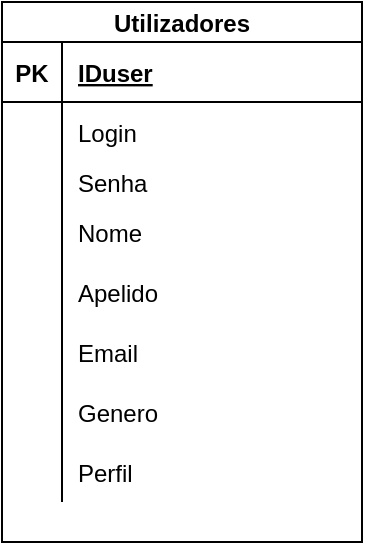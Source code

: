 <mxfile version="13.9.3" type="github" pages="3">
  <diagram id="DkwKKDM_1Ck2geFt0oLl" name="Lourenço">
    <mxGraphModel dx="782" dy="469" grid="1" gridSize="10" guides="1" tooltips="1" connect="1" arrows="1" fold="1" page="1" pageScale="1" pageWidth="827" pageHeight="1169" math="0" shadow="0">
      <root>
        <mxCell id="0" />
        <mxCell id="1" parent="0" />
        <mxCell id="mV_sAI22h6C5jhL4lRwS-14" value="Utilizadores" style="shape=table;startSize=20;container=1;collapsible=1;childLayout=tableLayout;fixedRows=1;rowLines=0;fontStyle=1;align=center;resizeLast=1;" vertex="1" parent="1">
          <mxGeometry x="110" y="80" width="180" height="270" as="geometry">
            <mxRectangle x="110" y="80" width="60" height="30" as="alternateBounds" />
          </mxGeometry>
        </mxCell>
        <mxCell id="mV_sAI22h6C5jhL4lRwS-15" value="" style="shape=partialRectangle;collapsible=0;dropTarget=0;pointerEvents=0;fillColor=none;top=0;left=0;bottom=1;right=0;points=[[0,0.5],[1,0.5]];portConstraint=eastwest;" vertex="1" parent="mV_sAI22h6C5jhL4lRwS-14">
          <mxGeometry y="20" width="180" height="30" as="geometry" />
        </mxCell>
        <mxCell id="mV_sAI22h6C5jhL4lRwS-16" value="PK" style="shape=partialRectangle;connectable=0;fillColor=none;top=0;left=0;bottom=0;right=0;fontStyle=1;overflow=hidden;" vertex="1" parent="mV_sAI22h6C5jhL4lRwS-15">
          <mxGeometry width="30" height="30" as="geometry" />
        </mxCell>
        <mxCell id="mV_sAI22h6C5jhL4lRwS-17" value="IDuser" style="shape=partialRectangle;connectable=0;fillColor=none;top=0;left=0;bottom=0;right=0;align=left;spacingLeft=6;fontStyle=5;overflow=hidden;" vertex="1" parent="mV_sAI22h6C5jhL4lRwS-15">
          <mxGeometry x="30" width="150" height="30" as="geometry" />
        </mxCell>
        <mxCell id="mV_sAI22h6C5jhL4lRwS-18" value="" style="shape=partialRectangle;collapsible=0;dropTarget=0;pointerEvents=0;fillColor=none;top=0;left=0;bottom=0;right=0;points=[[0,0.5],[1,0.5]];portConstraint=eastwest;" vertex="1" parent="mV_sAI22h6C5jhL4lRwS-14">
          <mxGeometry y="50" width="180" height="30" as="geometry" />
        </mxCell>
        <mxCell id="mV_sAI22h6C5jhL4lRwS-19" value="" style="shape=partialRectangle;connectable=0;fillColor=none;top=0;left=0;bottom=0;right=0;editable=1;overflow=hidden;" vertex="1" parent="mV_sAI22h6C5jhL4lRwS-18">
          <mxGeometry width="30" height="30" as="geometry" />
        </mxCell>
        <mxCell id="mV_sAI22h6C5jhL4lRwS-20" value="Login" style="shape=partialRectangle;connectable=0;fillColor=none;top=0;left=0;bottom=0;right=0;align=left;spacingLeft=6;overflow=hidden;" vertex="1" parent="mV_sAI22h6C5jhL4lRwS-18">
          <mxGeometry x="30" width="150" height="30" as="geometry" />
        </mxCell>
        <mxCell id="mV_sAI22h6C5jhL4lRwS-21" value="" style="shape=partialRectangle;collapsible=0;dropTarget=0;pointerEvents=0;fillColor=none;top=0;left=0;bottom=0;right=0;points=[[0,0.5],[1,0.5]];portConstraint=eastwest;" vertex="1" parent="mV_sAI22h6C5jhL4lRwS-14">
          <mxGeometry y="80" width="180" height="20" as="geometry" />
        </mxCell>
        <mxCell id="mV_sAI22h6C5jhL4lRwS-22" value="" style="shape=partialRectangle;connectable=0;fillColor=none;top=0;left=0;bottom=0;right=0;editable=1;overflow=hidden;" vertex="1" parent="mV_sAI22h6C5jhL4lRwS-21">
          <mxGeometry width="30" height="20" as="geometry" />
        </mxCell>
        <mxCell id="mV_sAI22h6C5jhL4lRwS-23" value="Senha" style="shape=partialRectangle;connectable=0;fillColor=none;top=0;left=0;bottom=0;right=0;align=left;spacingLeft=6;overflow=hidden;" vertex="1" parent="mV_sAI22h6C5jhL4lRwS-21">
          <mxGeometry x="30" width="150" height="20" as="geometry" />
        </mxCell>
        <mxCell id="mV_sAI22h6C5jhL4lRwS-24" value="" style="shape=partialRectangle;collapsible=0;dropTarget=0;pointerEvents=0;fillColor=none;top=0;left=0;bottom=0;right=0;points=[[0,0.5],[1,0.5]];portConstraint=eastwest;" vertex="1" parent="mV_sAI22h6C5jhL4lRwS-14">
          <mxGeometry y="100" width="180" height="30" as="geometry" />
        </mxCell>
        <mxCell id="mV_sAI22h6C5jhL4lRwS-25" value="" style="shape=partialRectangle;connectable=0;fillColor=none;top=0;left=0;bottom=0;right=0;editable=1;overflow=hidden;" vertex="1" parent="mV_sAI22h6C5jhL4lRwS-24">
          <mxGeometry width="30" height="30" as="geometry" />
        </mxCell>
        <mxCell id="mV_sAI22h6C5jhL4lRwS-26" value="Nome" style="shape=partialRectangle;connectable=0;fillColor=none;top=0;left=0;bottom=0;right=0;align=left;spacingLeft=6;overflow=hidden;" vertex="1" parent="mV_sAI22h6C5jhL4lRwS-24">
          <mxGeometry x="30" width="150" height="30" as="geometry" />
        </mxCell>
        <mxCell id="mV_sAI22h6C5jhL4lRwS-27" value="" style="shape=partialRectangle;collapsible=0;dropTarget=0;pointerEvents=0;fillColor=none;top=0;left=0;bottom=0;right=0;points=[[0,0.5],[1,0.5]];portConstraint=eastwest;" vertex="1" parent="mV_sAI22h6C5jhL4lRwS-14">
          <mxGeometry y="130" width="180" height="30" as="geometry" />
        </mxCell>
        <mxCell id="mV_sAI22h6C5jhL4lRwS-28" value="" style="shape=partialRectangle;connectable=0;fillColor=none;top=0;left=0;bottom=0;right=0;editable=1;overflow=hidden;" vertex="1" parent="mV_sAI22h6C5jhL4lRwS-27">
          <mxGeometry width="30" height="30" as="geometry" />
        </mxCell>
        <mxCell id="mV_sAI22h6C5jhL4lRwS-29" value="Apelido" style="shape=partialRectangle;connectable=0;fillColor=none;top=0;left=0;bottom=0;right=0;align=left;spacingLeft=6;overflow=hidden;" vertex="1" parent="mV_sAI22h6C5jhL4lRwS-27">
          <mxGeometry x="30" width="150" height="30" as="geometry" />
        </mxCell>
        <mxCell id="mV_sAI22h6C5jhL4lRwS-30" value="" style="shape=partialRectangle;collapsible=0;dropTarget=0;pointerEvents=0;fillColor=none;top=0;left=0;bottom=0;right=0;points=[[0,0.5],[1,0.5]];portConstraint=eastwest;" vertex="1" parent="mV_sAI22h6C5jhL4lRwS-14">
          <mxGeometry y="160" width="180" height="30" as="geometry" />
        </mxCell>
        <mxCell id="mV_sAI22h6C5jhL4lRwS-31" value="" style="shape=partialRectangle;connectable=0;fillColor=none;top=0;left=0;bottom=0;right=0;editable=1;overflow=hidden;" vertex="1" parent="mV_sAI22h6C5jhL4lRwS-30">
          <mxGeometry width="30" height="30" as="geometry" />
        </mxCell>
        <mxCell id="mV_sAI22h6C5jhL4lRwS-32" value="Email" style="shape=partialRectangle;connectable=0;fillColor=none;top=0;left=0;bottom=0;right=0;align=left;spacingLeft=6;overflow=hidden;" vertex="1" parent="mV_sAI22h6C5jhL4lRwS-30">
          <mxGeometry x="30" width="150" height="30" as="geometry" />
        </mxCell>
        <mxCell id="mV_sAI22h6C5jhL4lRwS-33" value="" style="shape=partialRectangle;collapsible=0;dropTarget=0;pointerEvents=0;fillColor=none;top=0;left=0;bottom=0;right=0;points=[[0,0.5],[1,0.5]];portConstraint=eastwest;" vertex="1" parent="mV_sAI22h6C5jhL4lRwS-14">
          <mxGeometry y="190" width="180" height="30" as="geometry" />
        </mxCell>
        <mxCell id="mV_sAI22h6C5jhL4lRwS-34" value="" style="shape=partialRectangle;connectable=0;fillColor=none;top=0;left=0;bottom=0;right=0;editable=1;overflow=hidden;" vertex="1" parent="mV_sAI22h6C5jhL4lRwS-33">
          <mxGeometry width="30" height="30" as="geometry" />
        </mxCell>
        <mxCell id="mV_sAI22h6C5jhL4lRwS-35" value="Genero" style="shape=partialRectangle;connectable=0;fillColor=none;top=0;left=0;bottom=0;right=0;align=left;spacingLeft=6;overflow=hidden;" vertex="1" parent="mV_sAI22h6C5jhL4lRwS-33">
          <mxGeometry x="30" width="150" height="30" as="geometry" />
        </mxCell>
        <mxCell id="mV_sAI22h6C5jhL4lRwS-36" value="" style="shape=partialRectangle;collapsible=0;dropTarget=0;pointerEvents=0;fillColor=none;top=0;left=0;bottom=0;right=0;points=[[0,0.5],[1,0.5]];portConstraint=eastwest;" vertex="1" parent="mV_sAI22h6C5jhL4lRwS-14">
          <mxGeometry y="220" width="180" height="30" as="geometry" />
        </mxCell>
        <mxCell id="mV_sAI22h6C5jhL4lRwS-37" value="" style="shape=partialRectangle;connectable=0;fillColor=none;top=0;left=0;bottom=0;right=0;editable=1;overflow=hidden;" vertex="1" parent="mV_sAI22h6C5jhL4lRwS-36">
          <mxGeometry width="30" height="30" as="geometry" />
        </mxCell>
        <mxCell id="mV_sAI22h6C5jhL4lRwS-38" value="Perfil" style="shape=partialRectangle;connectable=0;fillColor=none;top=0;left=0;bottom=0;right=0;align=left;spacingLeft=6;overflow=hidden;" vertex="1" parent="mV_sAI22h6C5jhL4lRwS-36">
          <mxGeometry x="30" width="150" height="30" as="geometry" />
        </mxCell>
      </root>
    </mxGraphModel>
  </diagram>
  <diagram id="QdSyZemHZ-_DFg78vYPu" name="David">
    <mxGraphModel dx="782" dy="469" grid="1" gridSize="10" guides="1" tooltips="1" connect="1" arrows="1" fold="1" page="1" pageScale="1" pageWidth="827" pageHeight="1169" math="0" shadow="0">
      <root>
        <mxCell id="gEv-sc7b4GJYa8IGp4tI-0" />
        <mxCell id="gEv-sc7b4GJYa8IGp4tI-1" parent="gEv-sc7b4GJYa8IGp4tI-0" />
        <mxCell id="U2f7QK102OUKn1K24mL8-0" value="Utilizadores" style="shape=table;startSize=20;container=1;collapsible=1;childLayout=tableLayout;fixedRows=1;rowLines=0;fontStyle=1;align=center;resizeLast=1;" vertex="1" parent="gEv-sc7b4GJYa8IGp4tI-1">
          <mxGeometry x="70" y="80" width="180" height="270" as="geometry">
            <mxRectangle x="110" y="80" width="60" height="30" as="alternateBounds" />
          </mxGeometry>
        </mxCell>
        <mxCell id="U2f7QK102OUKn1K24mL8-1" value="" style="shape=partialRectangle;collapsible=0;dropTarget=0;pointerEvents=0;fillColor=none;top=0;left=0;bottom=1;right=0;points=[[0,0.5],[1,0.5]];portConstraint=eastwest;" vertex="1" parent="U2f7QK102OUKn1K24mL8-0">
          <mxGeometry y="20" width="180" height="30" as="geometry" />
        </mxCell>
        <mxCell id="U2f7QK102OUKn1K24mL8-2" value="PK" style="shape=partialRectangle;connectable=0;fillColor=none;top=0;left=0;bottom=0;right=0;fontStyle=1;overflow=hidden;" vertex="1" parent="U2f7QK102OUKn1K24mL8-1">
          <mxGeometry width="30" height="30" as="geometry" />
        </mxCell>
        <mxCell id="U2f7QK102OUKn1K24mL8-3" value="IDuser" style="shape=partialRectangle;connectable=0;fillColor=none;top=0;left=0;bottom=0;right=0;align=left;spacingLeft=6;fontStyle=5;overflow=hidden;" vertex="1" parent="U2f7QK102OUKn1K24mL8-1">
          <mxGeometry x="30" width="150" height="30" as="geometry" />
        </mxCell>
        <mxCell id="U2f7QK102OUKn1K24mL8-4" value="" style="shape=partialRectangle;collapsible=0;dropTarget=0;pointerEvents=0;fillColor=none;top=0;left=0;bottom=0;right=0;points=[[0,0.5],[1,0.5]];portConstraint=eastwest;" vertex="1" parent="U2f7QK102OUKn1K24mL8-0">
          <mxGeometry y="50" width="180" height="30" as="geometry" />
        </mxCell>
        <mxCell id="U2f7QK102OUKn1K24mL8-5" value="" style="shape=partialRectangle;connectable=0;fillColor=none;top=0;left=0;bottom=0;right=0;editable=1;overflow=hidden;" vertex="1" parent="U2f7QK102OUKn1K24mL8-4">
          <mxGeometry width="30" height="30" as="geometry" />
        </mxCell>
        <mxCell id="U2f7QK102OUKn1K24mL8-6" value="Login" style="shape=partialRectangle;connectable=0;fillColor=none;top=0;left=0;bottom=0;right=0;align=left;spacingLeft=6;overflow=hidden;" vertex="1" parent="U2f7QK102OUKn1K24mL8-4">
          <mxGeometry x="30" width="150" height="30" as="geometry" />
        </mxCell>
        <mxCell id="U2f7QK102OUKn1K24mL8-7" value="" style="shape=partialRectangle;collapsible=0;dropTarget=0;pointerEvents=0;fillColor=none;top=0;left=0;bottom=0;right=0;points=[[0,0.5],[1,0.5]];portConstraint=eastwest;" vertex="1" parent="U2f7QK102OUKn1K24mL8-0">
          <mxGeometry y="80" width="180" height="20" as="geometry" />
        </mxCell>
        <mxCell id="U2f7QK102OUKn1K24mL8-8" value="" style="shape=partialRectangle;connectable=0;fillColor=none;top=0;left=0;bottom=0;right=0;editable=1;overflow=hidden;" vertex="1" parent="U2f7QK102OUKn1K24mL8-7">
          <mxGeometry width="30" height="20" as="geometry" />
        </mxCell>
        <mxCell id="U2f7QK102OUKn1K24mL8-9" value="Senha" style="shape=partialRectangle;connectable=0;fillColor=none;top=0;left=0;bottom=0;right=0;align=left;spacingLeft=6;overflow=hidden;" vertex="1" parent="U2f7QK102OUKn1K24mL8-7">
          <mxGeometry x="30" width="150" height="20" as="geometry" />
        </mxCell>
        <mxCell id="U2f7QK102OUKn1K24mL8-10" value="" style="shape=partialRectangle;collapsible=0;dropTarget=0;pointerEvents=0;fillColor=none;top=0;left=0;bottom=0;right=0;points=[[0,0.5],[1,0.5]];portConstraint=eastwest;" vertex="1" parent="U2f7QK102OUKn1K24mL8-0">
          <mxGeometry y="100" width="180" height="30" as="geometry" />
        </mxCell>
        <mxCell id="U2f7QK102OUKn1K24mL8-11" value="" style="shape=partialRectangle;connectable=0;fillColor=none;top=0;left=0;bottom=0;right=0;editable=1;overflow=hidden;" vertex="1" parent="U2f7QK102OUKn1K24mL8-10">
          <mxGeometry width="30" height="30" as="geometry" />
        </mxCell>
        <mxCell id="U2f7QK102OUKn1K24mL8-12" value="Nome" style="shape=partialRectangle;connectable=0;fillColor=none;top=0;left=0;bottom=0;right=0;align=left;spacingLeft=6;overflow=hidden;" vertex="1" parent="U2f7QK102OUKn1K24mL8-10">
          <mxGeometry x="30" width="150" height="30" as="geometry" />
        </mxCell>
        <mxCell id="U2f7QK102OUKn1K24mL8-13" value="" style="shape=partialRectangle;collapsible=0;dropTarget=0;pointerEvents=0;fillColor=none;top=0;left=0;bottom=0;right=0;points=[[0,0.5],[1,0.5]];portConstraint=eastwest;" vertex="1" parent="U2f7QK102OUKn1K24mL8-0">
          <mxGeometry y="130" width="180" height="30" as="geometry" />
        </mxCell>
        <mxCell id="U2f7QK102OUKn1K24mL8-14" value="" style="shape=partialRectangle;connectable=0;fillColor=none;top=0;left=0;bottom=0;right=0;editable=1;overflow=hidden;" vertex="1" parent="U2f7QK102OUKn1K24mL8-13">
          <mxGeometry width="30" height="30" as="geometry" />
        </mxCell>
        <mxCell id="U2f7QK102OUKn1K24mL8-15" value="Apelido" style="shape=partialRectangle;connectable=0;fillColor=none;top=0;left=0;bottom=0;right=0;align=left;spacingLeft=6;overflow=hidden;" vertex="1" parent="U2f7QK102OUKn1K24mL8-13">
          <mxGeometry x="30" width="150" height="30" as="geometry" />
        </mxCell>
        <mxCell id="U2f7QK102OUKn1K24mL8-16" value="" style="shape=partialRectangle;collapsible=0;dropTarget=0;pointerEvents=0;fillColor=none;top=0;left=0;bottom=0;right=0;points=[[0,0.5],[1,0.5]];portConstraint=eastwest;" vertex="1" parent="U2f7QK102OUKn1K24mL8-0">
          <mxGeometry y="160" width="180" height="30" as="geometry" />
        </mxCell>
        <mxCell id="U2f7QK102OUKn1K24mL8-17" value="" style="shape=partialRectangle;connectable=0;fillColor=none;top=0;left=0;bottom=0;right=0;editable=1;overflow=hidden;" vertex="1" parent="U2f7QK102OUKn1K24mL8-16">
          <mxGeometry width="30" height="30" as="geometry" />
        </mxCell>
        <mxCell id="U2f7QK102OUKn1K24mL8-18" value="Email" style="shape=partialRectangle;connectable=0;fillColor=none;top=0;left=0;bottom=0;right=0;align=left;spacingLeft=6;overflow=hidden;" vertex="1" parent="U2f7QK102OUKn1K24mL8-16">
          <mxGeometry x="30" width="150" height="30" as="geometry" />
        </mxCell>
        <mxCell id="U2f7QK102OUKn1K24mL8-19" value="" style="shape=partialRectangle;collapsible=0;dropTarget=0;pointerEvents=0;fillColor=none;top=0;left=0;bottom=0;right=0;points=[[0,0.5],[1,0.5]];portConstraint=eastwest;" vertex="1" parent="U2f7QK102OUKn1K24mL8-0">
          <mxGeometry y="190" width="180" height="30" as="geometry" />
        </mxCell>
        <mxCell id="U2f7QK102OUKn1K24mL8-20" value="" style="shape=partialRectangle;connectable=0;fillColor=none;top=0;left=0;bottom=0;right=0;editable=1;overflow=hidden;" vertex="1" parent="U2f7QK102OUKn1K24mL8-19">
          <mxGeometry width="30" height="30" as="geometry" />
        </mxCell>
        <mxCell id="U2f7QK102OUKn1K24mL8-21" value="Genero" style="shape=partialRectangle;connectable=0;fillColor=none;top=0;left=0;bottom=0;right=0;align=left;spacingLeft=6;overflow=hidden;" vertex="1" parent="U2f7QK102OUKn1K24mL8-19">
          <mxGeometry x="30" width="150" height="30" as="geometry" />
        </mxCell>
        <mxCell id="U2f7QK102OUKn1K24mL8-22" value="" style="shape=partialRectangle;collapsible=0;dropTarget=0;pointerEvents=0;fillColor=none;top=0;left=0;bottom=0;right=0;points=[[0,0.5],[1,0.5]];portConstraint=eastwest;" vertex="1" parent="U2f7QK102OUKn1K24mL8-0">
          <mxGeometry y="220" width="180" height="30" as="geometry" />
        </mxCell>
        <mxCell id="U2f7QK102OUKn1K24mL8-23" value="" style="shape=partialRectangle;connectable=0;fillColor=none;top=0;left=0;bottom=0;right=0;editable=1;overflow=hidden;" vertex="1" parent="U2f7QK102OUKn1K24mL8-22">
          <mxGeometry width="30" height="30" as="geometry" />
        </mxCell>
        <mxCell id="U2f7QK102OUKn1K24mL8-24" value="Perfil" style="shape=partialRectangle;connectable=0;fillColor=none;top=0;left=0;bottom=0;right=0;align=left;spacingLeft=6;overflow=hidden;" vertex="1" parent="U2f7QK102OUKn1K24mL8-22">
          <mxGeometry x="30" width="150" height="30" as="geometry" />
        </mxCell>
        <mxCell id="U2f7QK102OUKn1K24mL8-25" value="Categorias" style="shape=table;startSize=30;container=1;collapsible=1;childLayout=tableLayout;fixedRows=1;rowLines=0;fontStyle=1;align=center;resizeLast=1;" vertex="1" parent="gEv-sc7b4GJYa8IGp4tI-1">
          <mxGeometry x="360" y="120" width="180" height="130" as="geometry" />
        </mxCell>
        <mxCell id="U2f7QK102OUKn1K24mL8-26" value="" style="shape=partialRectangle;collapsible=0;dropTarget=0;pointerEvents=0;fillColor=none;top=0;left=0;bottom=1;right=0;points=[[0,0.5],[1,0.5]];portConstraint=eastwest;" vertex="1" parent="U2f7QK102OUKn1K24mL8-25">
          <mxGeometry y="30" width="180" height="30" as="geometry" />
        </mxCell>
        <mxCell id="U2f7QK102OUKn1K24mL8-27" value="PK" style="shape=partialRectangle;connectable=0;fillColor=none;top=0;left=0;bottom=0;right=0;fontStyle=1;overflow=hidden;" vertex="1" parent="U2f7QK102OUKn1K24mL8-26">
          <mxGeometry width="30" height="30" as="geometry" />
        </mxCell>
        <mxCell id="U2f7QK102OUKn1K24mL8-28" value="IDcategoria" style="shape=partialRectangle;connectable=0;fillColor=none;top=0;left=0;bottom=0;right=0;align=left;spacingLeft=6;fontStyle=5;overflow=hidden;" vertex="1" parent="U2f7QK102OUKn1K24mL8-26">
          <mxGeometry x="30" width="150" height="30" as="geometry" />
        </mxCell>
        <mxCell id="U2f7QK102OUKn1K24mL8-29" value="" style="shape=partialRectangle;collapsible=0;dropTarget=0;pointerEvents=0;fillColor=none;top=0;left=0;bottom=0;right=0;points=[[0,0.5],[1,0.5]];portConstraint=eastwest;" vertex="1" parent="U2f7QK102OUKn1K24mL8-25">
          <mxGeometry y="60" width="180" height="40" as="geometry" />
        </mxCell>
        <mxCell id="U2f7QK102OUKn1K24mL8-30" value="" style="shape=partialRectangle;connectable=0;fillColor=none;top=0;left=0;bottom=0;right=0;editable=1;overflow=hidden;" vertex="1" parent="U2f7QK102OUKn1K24mL8-29">
          <mxGeometry width="30" height="40" as="geometry" />
        </mxCell>
        <mxCell id="U2f7QK102OUKn1K24mL8-31" value="Descricao" style="shape=partialRectangle;connectable=0;fillColor=none;top=0;left=0;bottom=0;right=0;align=left;spacingLeft=6;overflow=hidden;" vertex="1" parent="U2f7QK102OUKn1K24mL8-29">
          <mxGeometry x="30" width="150" height="40" as="geometry" />
        </mxCell>
        <mxCell id="U2f7QK102OUKn1K24mL8-35" value="" style="shape=partialRectangle;collapsible=0;dropTarget=0;pointerEvents=0;fillColor=none;top=0;left=0;bottom=0;right=0;points=[[0,0.5],[1,0.5]];portConstraint=eastwest;" vertex="1" parent="U2f7QK102OUKn1K24mL8-25">
          <mxGeometry y="100" width="180" height="30" as="geometry" />
        </mxCell>
        <mxCell id="U2f7QK102OUKn1K24mL8-36" value="" style="shape=partialRectangle;connectable=0;fillColor=none;top=0;left=0;bottom=0;right=0;editable=1;overflow=hidden;html=1;" vertex="1" parent="U2f7QK102OUKn1K24mL8-35">
          <mxGeometry width="30" height="30" as="geometry" />
        </mxCell>
        <mxCell id="U2f7QK102OUKn1K24mL8-37" value="" style="shape=partialRectangle;connectable=0;fillColor=none;top=0;left=0;bottom=0;right=0;align=left;spacingLeft=6;overflow=hidden;html=1;" vertex="1" parent="U2f7QK102OUKn1K24mL8-35">
          <mxGeometry x="30" width="150" height="30" as="geometry" />
        </mxCell>
        <mxCell id="U2f7QK102OUKn1K24mL8-38" value="Produtos" style="shape=table;startSize=30;container=1;collapsible=1;childLayout=tableLayout;fixedRows=1;rowLines=0;fontStyle=1;align=center;resizeLast=1;html=1;" vertex="1" parent="gEv-sc7b4GJYa8IGp4tI-1">
          <mxGeometry x="360" y="300" width="180" height="280" as="geometry" />
        </mxCell>
        <mxCell id="U2f7QK102OUKn1K24mL8-39" value="" style="shape=partialRectangle;collapsible=0;dropTarget=0;pointerEvents=0;fillColor=none;top=0;left=0;bottom=1;right=0;points=[[0,0.5],[1,0.5]];portConstraint=eastwest;" vertex="1" parent="U2f7QK102OUKn1K24mL8-38">
          <mxGeometry y="30" width="180" height="30" as="geometry" />
        </mxCell>
        <mxCell id="U2f7QK102OUKn1K24mL8-40" value="PK" style="shape=partialRectangle;connectable=0;fillColor=none;top=0;left=0;bottom=0;right=0;fontStyle=1;overflow=hidden;" vertex="1" parent="U2f7QK102OUKn1K24mL8-39">
          <mxGeometry width="30" height="30" as="geometry" />
        </mxCell>
        <mxCell id="U2f7QK102OUKn1K24mL8-41" value="IDproduto" style="shape=partialRectangle;connectable=0;fillColor=none;top=0;left=0;bottom=0;right=0;align=left;spacingLeft=6;fontStyle=5;overflow=hidden;" vertex="1" parent="U2f7QK102OUKn1K24mL8-39">
          <mxGeometry x="30" width="150" height="30" as="geometry" />
        </mxCell>
        <mxCell id="U2f7QK102OUKn1K24mL8-42" value="" style="shape=partialRectangle;collapsible=0;dropTarget=0;pointerEvents=0;fillColor=none;top=0;left=0;bottom=0;right=0;points=[[0,0.5],[1,0.5]];portConstraint=eastwest;" vertex="1" parent="U2f7QK102OUKn1K24mL8-38">
          <mxGeometry y="60" width="180" height="30" as="geometry" />
        </mxCell>
        <mxCell id="U2f7QK102OUKn1K24mL8-43" value="FK" style="shape=partialRectangle;connectable=0;fillColor=none;top=0;left=0;bottom=0;right=0;editable=1;overflow=hidden;" vertex="1" parent="U2f7QK102OUKn1K24mL8-42">
          <mxGeometry width="30" height="30" as="geometry" />
        </mxCell>
        <mxCell id="U2f7QK102OUKn1K24mL8-44" value="IDcategoria" style="shape=partialRectangle;connectable=0;fillColor=none;top=0;left=0;bottom=0;right=0;align=left;spacingLeft=6;overflow=hidden;" vertex="1" parent="U2f7QK102OUKn1K24mL8-42">
          <mxGeometry x="30" width="150" height="30" as="geometry" />
        </mxCell>
        <mxCell id="U2f7QK102OUKn1K24mL8-45" value="" style="shape=partialRectangle;collapsible=0;dropTarget=0;pointerEvents=0;fillColor=none;top=0;left=0;bottom=0;right=0;points=[[0,0.5],[1,0.5]];portConstraint=eastwest;" vertex="1" parent="U2f7QK102OUKn1K24mL8-38">
          <mxGeometry y="90" width="180" height="30" as="geometry" />
        </mxCell>
        <mxCell id="U2f7QK102OUKn1K24mL8-46" value="" style="shape=partialRectangle;connectable=0;fillColor=none;top=0;left=0;bottom=0;right=0;editable=1;overflow=hidden;" vertex="1" parent="U2f7QK102OUKn1K24mL8-45">
          <mxGeometry width="30" height="30" as="geometry" />
        </mxCell>
        <mxCell id="U2f7QK102OUKn1K24mL8-47" value="Nome" style="shape=partialRectangle;connectable=0;fillColor=none;top=0;left=0;bottom=0;right=0;align=left;spacingLeft=6;overflow=hidden;" vertex="1" parent="U2f7QK102OUKn1K24mL8-45">
          <mxGeometry x="30" width="150" height="30" as="geometry" />
        </mxCell>
        <mxCell id="U2f7QK102OUKn1K24mL8-77" value="" style="shape=partialRectangle;collapsible=0;dropTarget=0;pointerEvents=0;fillColor=none;top=0;left=0;bottom=0;right=0;points=[[0,0.5],[1,0.5]];portConstraint=eastwest;" vertex="1" parent="U2f7QK102OUKn1K24mL8-38">
          <mxGeometry y="120" width="180" height="30" as="geometry" />
        </mxCell>
        <mxCell id="U2f7QK102OUKn1K24mL8-78" value="FK" style="shape=partialRectangle;connectable=0;fillColor=none;top=0;left=0;bottom=0;right=0;editable=1;overflow=hidden;" vertex="1" parent="U2f7QK102OUKn1K24mL8-77">
          <mxGeometry width="30" height="30" as="geometry" />
        </mxCell>
        <mxCell id="U2f7QK102OUKn1K24mL8-79" value="IDmarca" style="shape=partialRectangle;connectable=0;fillColor=none;top=0;left=0;bottom=0;right=0;align=left;spacingLeft=6;overflow=hidden;" vertex="1" parent="U2f7QK102OUKn1K24mL8-77">
          <mxGeometry x="30" width="150" height="30" as="geometry" />
        </mxCell>
        <mxCell id="U2f7QK102OUKn1K24mL8-48" value="" style="shape=partialRectangle;collapsible=0;dropTarget=0;pointerEvents=0;fillColor=none;top=0;left=0;bottom=0;right=0;points=[[0,0.5],[1,0.5]];portConstraint=eastwest;" vertex="1" parent="U2f7QK102OUKn1K24mL8-38">
          <mxGeometry y="150" width="180" height="40" as="geometry" />
        </mxCell>
        <mxCell id="U2f7QK102OUKn1K24mL8-49" value="" style="shape=partialRectangle;connectable=0;fillColor=none;top=0;left=0;bottom=0;right=0;editable=1;overflow=hidden;" vertex="1" parent="U2f7QK102OUKn1K24mL8-48">
          <mxGeometry width="30" height="40" as="geometry" />
        </mxCell>
        <mxCell id="U2f7QK102OUKn1K24mL8-50" value="Descricao" style="shape=partialRectangle;connectable=0;fillColor=none;top=0;left=0;bottom=0;right=0;align=left;spacingLeft=6;overflow=hidden;" vertex="1" parent="U2f7QK102OUKn1K24mL8-48">
          <mxGeometry x="30" width="150" height="40" as="geometry" />
        </mxCell>
        <mxCell id="U2f7QK102OUKn1K24mL8-67" value="" style="shape=partialRectangle;collapsible=0;dropTarget=0;pointerEvents=0;fillColor=none;top=0;left=0;bottom=0;right=0;points=[[0,0.5],[1,0.5]];portConstraint=eastwest;" vertex="1" parent="U2f7QK102OUKn1K24mL8-38">
          <mxGeometry y="190" width="180" height="30" as="geometry" />
        </mxCell>
        <mxCell id="U2f7QK102OUKn1K24mL8-68" value="" style="shape=partialRectangle;connectable=0;fillColor=none;top=0;left=0;bottom=0;right=0;editable=1;overflow=hidden;" vertex="1" parent="U2f7QK102OUKn1K24mL8-67">
          <mxGeometry width="30" height="30" as="geometry" />
        </mxCell>
        <mxCell id="U2f7QK102OUKn1K24mL8-69" value="Preco" style="shape=partialRectangle;connectable=0;fillColor=none;top=0;left=0;bottom=0;right=0;align=left;spacingLeft=6;overflow=hidden;" vertex="1" parent="U2f7QK102OUKn1K24mL8-67">
          <mxGeometry x="30" width="150" height="30" as="geometry" />
        </mxCell>
        <mxCell id="U2f7QK102OUKn1K24mL8-71" value="" style="shape=partialRectangle;collapsible=0;dropTarget=0;pointerEvents=0;fillColor=none;top=0;left=0;bottom=0;right=0;points=[[0,0.5],[1,0.5]];portConstraint=eastwest;" vertex="1" parent="U2f7QK102OUKn1K24mL8-38">
          <mxGeometry y="220" width="180" height="30" as="geometry" />
        </mxCell>
        <mxCell id="U2f7QK102OUKn1K24mL8-72" value="" style="shape=partialRectangle;connectable=0;fillColor=none;top=0;left=0;bottom=0;right=0;editable=1;overflow=hidden;" vertex="1" parent="U2f7QK102OUKn1K24mL8-71">
          <mxGeometry width="30" height="30" as="geometry" />
        </mxCell>
        <mxCell id="U2f7QK102OUKn1K24mL8-73" value="Quantidade" style="shape=partialRectangle;connectable=0;fillColor=none;top=0;left=0;bottom=0;right=0;align=left;spacingLeft=6;overflow=hidden;" vertex="1" parent="U2f7QK102OUKn1K24mL8-71">
          <mxGeometry x="30" width="150" height="30" as="geometry" />
        </mxCell>
        <mxCell id="U2f7QK102OUKn1K24mL8-74" value="" style="shape=partialRectangle;collapsible=0;dropTarget=0;pointerEvents=0;fillColor=none;top=0;left=0;bottom=0;right=0;points=[[0,0.5],[1,0.5]];portConstraint=eastwest;" vertex="1" parent="U2f7QK102OUKn1K24mL8-38">
          <mxGeometry y="250" width="180" height="30" as="geometry" />
        </mxCell>
        <mxCell id="U2f7QK102OUKn1K24mL8-75" value="" style="shape=partialRectangle;connectable=0;fillColor=none;top=0;left=0;bottom=0;right=0;editable=1;overflow=hidden;" vertex="1" parent="U2f7QK102OUKn1K24mL8-74">
          <mxGeometry width="30" height="30" as="geometry" />
        </mxCell>
        <mxCell id="U2f7QK102OUKn1K24mL8-76" value="Cor" style="shape=partialRectangle;connectable=0;fillColor=none;top=0;left=0;bottom=0;right=0;align=left;spacingLeft=6;overflow=hidden;" vertex="1" parent="U2f7QK102OUKn1K24mL8-74">
          <mxGeometry x="30" width="150" height="30" as="geometry" />
        </mxCell>
        <mxCell id="U2f7QK102OUKn1K24mL8-80" value="Marca" style="shape=table;startSize=30;container=1;collapsible=1;childLayout=tableLayout;fixedRows=1;rowLines=0;fontStyle=1;align=center;resizeLast=1;html=1;" vertex="1" parent="gEv-sc7b4GJYa8IGp4tI-1">
          <mxGeometry x="110" y="470" width="180" height="130" as="geometry" />
        </mxCell>
        <mxCell id="U2f7QK102OUKn1K24mL8-81" value="" style="shape=partialRectangle;collapsible=0;dropTarget=0;pointerEvents=0;fillColor=none;top=0;left=0;bottom=1;right=0;points=[[0,0.5],[1,0.5]];portConstraint=eastwest;" vertex="1" parent="U2f7QK102OUKn1K24mL8-80">
          <mxGeometry y="30" width="180" height="30" as="geometry" />
        </mxCell>
        <mxCell id="U2f7QK102OUKn1K24mL8-82" value="PK" style="shape=partialRectangle;connectable=0;fillColor=none;top=0;left=0;bottom=0;right=0;fontStyle=1;overflow=hidden;" vertex="1" parent="U2f7QK102OUKn1K24mL8-81">
          <mxGeometry width="30" height="30" as="geometry" />
        </mxCell>
        <mxCell id="U2f7QK102OUKn1K24mL8-83" value="IDmarca" style="shape=partialRectangle;connectable=0;fillColor=none;top=0;left=0;bottom=0;right=0;align=left;spacingLeft=6;fontStyle=5;overflow=hidden;" vertex="1" parent="U2f7QK102OUKn1K24mL8-81">
          <mxGeometry x="30" width="150" height="30" as="geometry" />
        </mxCell>
        <mxCell id="U2f7QK102OUKn1K24mL8-84" value="" style="shape=partialRectangle;collapsible=0;dropTarget=0;pointerEvents=0;fillColor=none;top=0;left=0;bottom=0;right=0;points=[[0,0.5],[1,0.5]];portConstraint=eastwest;" vertex="1" parent="U2f7QK102OUKn1K24mL8-80">
          <mxGeometry y="60" width="180" height="30" as="geometry" />
        </mxCell>
        <mxCell id="U2f7QK102OUKn1K24mL8-85" value="" style="shape=partialRectangle;connectable=0;fillColor=none;top=0;left=0;bottom=0;right=0;editable=1;overflow=hidden;" vertex="1" parent="U2f7QK102OUKn1K24mL8-84">
          <mxGeometry width="30" height="30" as="geometry" />
        </mxCell>
        <mxCell id="U2f7QK102OUKn1K24mL8-86" value="Nome" style="shape=partialRectangle;connectable=0;fillColor=none;top=0;left=0;bottom=0;right=0;align=left;spacingLeft=6;overflow=hidden;" vertex="1" parent="U2f7QK102OUKn1K24mL8-84">
          <mxGeometry x="30" width="150" height="30" as="geometry" />
        </mxCell>
        <mxCell id="U2f7QK102OUKn1K24mL8-87" value="" style="shape=partialRectangle;collapsible=0;dropTarget=0;pointerEvents=0;fillColor=none;top=0;left=0;bottom=0;right=0;points=[[0,0.5],[1,0.5]];portConstraint=eastwest;" vertex="1" parent="U2f7QK102OUKn1K24mL8-80">
          <mxGeometry y="90" width="180" height="30" as="geometry" />
        </mxCell>
        <mxCell id="U2f7QK102OUKn1K24mL8-88" value="" style="shape=partialRectangle;connectable=0;fillColor=none;top=0;left=0;bottom=0;right=0;editable=1;overflow=hidden;" vertex="1" parent="U2f7QK102OUKn1K24mL8-87">
          <mxGeometry width="30" height="30" as="geometry" />
        </mxCell>
        <mxCell id="U2f7QK102OUKn1K24mL8-89" value="Fornecedor" style="shape=partialRectangle;connectable=0;fillColor=none;top=0;left=0;bottom=0;right=0;align=left;spacingLeft=6;overflow=hidden;" vertex="1" parent="U2f7QK102OUKn1K24mL8-87">
          <mxGeometry x="30" width="150" height="30" as="geometry" />
        </mxCell>
        <mxCell id="U2f7QK102OUKn1K24mL8-93" value="Encomendas" style="shape=table;startSize=30;container=1;collapsible=1;childLayout=tableLayout;fixedRows=1;rowLines=0;fontStyle=1;align=center;resizeLast=1;html=1;" vertex="1" parent="gEv-sc7b4GJYa8IGp4tI-1">
          <mxGeometry x="90" y="700" width="180" height="330" as="geometry" />
        </mxCell>
        <mxCell id="U2f7QK102OUKn1K24mL8-94" value="" style="shape=partialRectangle;collapsible=0;dropTarget=0;pointerEvents=0;fillColor=none;top=0;left=0;bottom=1;right=0;points=[[0,0.5],[1,0.5]];portConstraint=eastwest;" vertex="1" parent="U2f7QK102OUKn1K24mL8-93">
          <mxGeometry y="30" width="180" height="30" as="geometry" />
        </mxCell>
        <mxCell id="U2f7QK102OUKn1K24mL8-95" value="PK" style="shape=partialRectangle;connectable=0;fillColor=none;top=0;left=0;bottom=0;right=0;fontStyle=1;overflow=hidden;" vertex="1" parent="U2f7QK102OUKn1K24mL8-94">
          <mxGeometry width="30" height="30" as="geometry" />
        </mxCell>
        <mxCell id="U2f7QK102OUKn1K24mL8-96" value="IDencomenda" style="shape=partialRectangle;connectable=0;fillColor=none;top=0;left=0;bottom=0;right=0;align=left;spacingLeft=6;fontStyle=5;overflow=hidden;" vertex="1" parent="U2f7QK102OUKn1K24mL8-94">
          <mxGeometry x="30" width="150" height="30" as="geometry" />
        </mxCell>
        <mxCell id="U2f7QK102OUKn1K24mL8-97" value="" style="shape=partialRectangle;collapsible=0;dropTarget=0;pointerEvents=0;fillColor=none;top=0;left=0;bottom=0;right=0;points=[[0,0.5],[1,0.5]];portConstraint=eastwest;" vertex="1" parent="U2f7QK102OUKn1K24mL8-93">
          <mxGeometry y="60" width="180" height="40" as="geometry" />
        </mxCell>
        <mxCell id="U2f7QK102OUKn1K24mL8-98" value="FK" style="shape=partialRectangle;connectable=0;fillColor=none;top=0;left=0;bottom=0;right=0;editable=1;overflow=hidden;" vertex="1" parent="U2f7QK102OUKn1K24mL8-97">
          <mxGeometry width="30" height="40" as="geometry" />
        </mxCell>
        <mxCell id="U2f7QK102OUKn1K24mL8-99" value="IDuser" style="shape=partialRectangle;connectable=0;fillColor=none;top=0;left=0;bottom=0;right=0;align=left;spacingLeft=6;overflow=hidden;" vertex="1" parent="U2f7QK102OUKn1K24mL8-97">
          <mxGeometry x="30" width="150" height="40" as="geometry" />
        </mxCell>
        <mxCell id="U2f7QK102OUKn1K24mL8-100" value="" style="shape=partialRectangle;collapsible=0;dropTarget=0;pointerEvents=0;fillColor=none;top=0;left=0;bottom=0;right=0;points=[[0,0.5],[1,0.5]];portConstraint=eastwest;" vertex="1" parent="U2f7QK102OUKn1K24mL8-93">
          <mxGeometry y="100" width="180" height="30" as="geometry" />
        </mxCell>
        <mxCell id="U2f7QK102OUKn1K24mL8-101" value="" style="shape=partialRectangle;connectable=0;fillColor=none;top=0;left=0;bottom=0;right=0;editable=1;overflow=hidden;" vertex="1" parent="U2f7QK102OUKn1K24mL8-100">
          <mxGeometry width="30" height="30" as="geometry" />
        </mxCell>
        <mxCell id="U2f7QK102OUKn1K24mL8-102" value="Data" style="shape=partialRectangle;connectable=0;fillColor=none;top=0;left=0;bottom=0;right=0;align=left;spacingLeft=6;overflow=hidden;" vertex="1" parent="U2f7QK102OUKn1K24mL8-100">
          <mxGeometry x="30" width="150" height="30" as="geometry" />
        </mxCell>
        <mxCell id="U2f7QK102OUKn1K24mL8-106" value="" style="shape=partialRectangle;collapsible=0;dropTarget=0;pointerEvents=0;fillColor=none;top=0;left=0;bottom=0;right=0;points=[[0,0.5],[1,0.5]];portConstraint=eastwest;" vertex="1" parent="U2f7QK102OUKn1K24mL8-93">
          <mxGeometry y="130" width="180" height="30" as="geometry" />
        </mxCell>
        <mxCell id="U2f7QK102OUKn1K24mL8-107" value="" style="shape=partialRectangle;connectable=0;fillColor=none;top=0;left=0;bottom=0;right=0;editable=1;overflow=hidden;" vertex="1" parent="U2f7QK102OUKn1K24mL8-106">
          <mxGeometry width="30" height="30" as="geometry" />
        </mxCell>
        <mxCell id="U2f7QK102OUKn1K24mL8-108" value="NIF" style="shape=partialRectangle;connectable=0;fillColor=none;top=0;left=0;bottom=0;right=0;align=left;spacingLeft=6;overflow=hidden;" vertex="1" parent="U2f7QK102OUKn1K24mL8-106">
          <mxGeometry x="30" width="150" height="30" as="geometry" />
        </mxCell>
        <mxCell id="U2f7QK102OUKn1K24mL8-103" value="" style="shape=partialRectangle;collapsible=0;dropTarget=0;pointerEvents=0;fillColor=none;top=0;left=0;bottom=0;right=0;points=[[0,0.5],[1,0.5]];portConstraint=eastwest;" vertex="1" parent="U2f7QK102OUKn1K24mL8-93">
          <mxGeometry y="160" width="180" height="40" as="geometry" />
        </mxCell>
        <mxCell id="U2f7QK102OUKn1K24mL8-104" value="" style="shape=partialRectangle;connectable=0;fillColor=none;top=0;left=0;bottom=0;right=0;editable=1;overflow=hidden;" vertex="1" parent="U2f7QK102OUKn1K24mL8-103">
          <mxGeometry width="30" height="40" as="geometry" />
        </mxCell>
        <mxCell id="U2f7QK102OUKn1K24mL8-105" value="MoradaEntrega" style="shape=partialRectangle;connectable=0;fillColor=none;top=0;left=0;bottom=0;right=0;align=left;spacingLeft=6;overflow=hidden;" vertex="1" parent="U2f7QK102OUKn1K24mL8-103">
          <mxGeometry x="30" width="150" height="40" as="geometry" />
        </mxCell>
        <mxCell id="U2f7QK102OUKn1K24mL8-109" value="" style="shape=partialRectangle;collapsible=0;dropTarget=0;pointerEvents=0;fillColor=none;top=0;left=0;bottom=0;right=0;points=[[0,0.5],[1,0.5]];portConstraint=eastwest;" vertex="1" parent="U2f7QK102OUKn1K24mL8-93">
          <mxGeometry y="200" width="180" height="40" as="geometry" />
        </mxCell>
        <mxCell id="U2f7QK102OUKn1K24mL8-110" value="" style="shape=partialRectangle;connectable=0;fillColor=none;top=0;left=0;bottom=0;right=0;editable=1;overflow=hidden;" vertex="1" parent="U2f7QK102OUKn1K24mL8-109">
          <mxGeometry width="30" height="40" as="geometry" />
        </mxCell>
        <mxCell id="U2f7QK102OUKn1K24mL8-111" value="RefMultibanco" style="shape=partialRectangle;connectable=0;fillColor=none;top=0;left=0;bottom=0;right=0;align=left;spacingLeft=6;overflow=hidden;" vertex="1" parent="U2f7QK102OUKn1K24mL8-109">
          <mxGeometry x="30" width="150" height="40" as="geometry" />
        </mxCell>
        <mxCell id="U2f7QK102OUKn1K24mL8-112" value="" style="shape=partialRectangle;collapsible=0;dropTarget=0;pointerEvents=0;fillColor=none;top=0;left=0;bottom=0;right=0;points=[[0,0.5],[1,0.5]];portConstraint=eastwest;" vertex="1" parent="U2f7QK102OUKn1K24mL8-93">
          <mxGeometry y="240" width="180" height="40" as="geometry" />
        </mxCell>
        <mxCell id="U2f7QK102OUKn1K24mL8-113" value="" style="shape=partialRectangle;connectable=0;fillColor=none;top=0;left=0;bottom=0;right=0;editable=1;overflow=hidden;" vertex="1" parent="U2f7QK102OUKn1K24mL8-112">
          <mxGeometry width="30" height="40" as="geometry" />
        </mxCell>
        <mxCell id="U2f7QK102OUKn1K24mL8-114" value="Observacao" style="shape=partialRectangle;connectable=0;fillColor=none;top=0;left=0;bottom=0;right=0;align=left;spacingLeft=6;overflow=hidden;" vertex="1" parent="U2f7QK102OUKn1K24mL8-112">
          <mxGeometry x="30" width="150" height="40" as="geometry" />
        </mxCell>
        <mxCell id="U2f7QK102OUKn1K24mL8-115" value="" style="shape=partialRectangle;collapsible=0;dropTarget=0;pointerEvents=0;fillColor=none;top=0;left=0;bottom=0;right=0;points=[[0,0.5],[1,0.5]];portConstraint=eastwest;" vertex="1" parent="U2f7QK102OUKn1K24mL8-93">
          <mxGeometry y="280" width="180" height="40" as="geometry" />
        </mxCell>
        <mxCell id="U2f7QK102OUKn1K24mL8-116" value="" style="shape=partialRectangle;connectable=0;fillColor=none;top=0;left=0;bottom=0;right=0;editable=1;overflow=hidden;" vertex="1" parent="U2f7QK102OUKn1K24mL8-115">
          <mxGeometry width="30" height="40" as="geometry" />
        </mxCell>
        <mxCell id="U2f7QK102OUKn1K24mL8-117" value="Pago" style="shape=partialRectangle;connectable=0;fillColor=none;top=0;left=0;bottom=0;right=0;align=left;spacingLeft=6;overflow=hidden;" vertex="1" parent="U2f7QK102OUKn1K24mL8-115">
          <mxGeometry x="30" width="150" height="40" as="geometry" />
        </mxCell>
        <mxCell id="U2f7QK102OUKn1K24mL8-134" value="EncomendaDetalhe" style="shape=table;startSize=30;container=1;collapsible=1;childLayout=tableLayout;fixedRows=1;rowLines=0;fontStyle=1;align=center;resizeLast=1;html=1;" vertex="1" parent="gEv-sc7b4GJYa8IGp4tI-1">
          <mxGeometry x="350" y="700" width="180" height="170" as="geometry" />
        </mxCell>
        <mxCell id="U2f7QK102OUKn1K24mL8-135" value="" style="shape=partialRectangle;collapsible=0;dropTarget=0;pointerEvents=0;fillColor=none;top=0;left=0;bottom=1;right=0;points=[[0,0.5],[1,0.5]];portConstraint=eastwest;" vertex="1" parent="U2f7QK102OUKn1K24mL8-134">
          <mxGeometry y="30" width="180" height="30" as="geometry" />
        </mxCell>
        <mxCell id="U2f7QK102OUKn1K24mL8-136" value="PK" style="shape=partialRectangle;connectable=0;fillColor=none;top=0;left=0;bottom=0;right=0;fontStyle=1;overflow=hidden;" vertex="1" parent="U2f7QK102OUKn1K24mL8-135">
          <mxGeometry width="30" height="30" as="geometry" />
        </mxCell>
        <mxCell id="U2f7QK102OUKn1K24mL8-137" value="IDencomenda" style="shape=partialRectangle;connectable=0;fillColor=none;top=0;left=0;bottom=0;right=0;align=left;spacingLeft=6;fontStyle=5;overflow=hidden;" vertex="1" parent="U2f7QK102OUKn1K24mL8-135">
          <mxGeometry x="30" width="150" height="30" as="geometry" />
        </mxCell>
        <mxCell id="U2f7QK102OUKn1K24mL8-138" value="" style="shape=partialRectangle;collapsible=0;dropTarget=0;pointerEvents=0;fillColor=none;top=0;left=0;bottom=0;right=0;points=[[0,0.5],[1,0.5]];portConstraint=eastwest;" vertex="1" parent="U2f7QK102OUKn1K24mL8-134">
          <mxGeometry y="60" width="180" height="40" as="geometry" />
        </mxCell>
        <mxCell id="U2f7QK102OUKn1K24mL8-139" value="FK" style="shape=partialRectangle;connectable=0;fillColor=none;top=0;left=0;bottom=0;right=0;editable=1;overflow=hidden;" vertex="1" parent="U2f7QK102OUKn1K24mL8-138">
          <mxGeometry width="30" height="40" as="geometry" />
        </mxCell>
        <mxCell id="U2f7QK102OUKn1K24mL8-140" value="IDProduto" style="shape=partialRectangle;connectable=0;fillColor=none;top=0;left=0;bottom=0;right=0;align=left;spacingLeft=6;overflow=hidden;" vertex="1" parent="U2f7QK102OUKn1K24mL8-138">
          <mxGeometry x="30" width="150" height="40" as="geometry" />
        </mxCell>
        <mxCell id="U2f7QK102OUKn1K24mL8-141" value="" style="shape=partialRectangle;collapsible=0;dropTarget=0;pointerEvents=0;fillColor=none;top=0;left=0;bottom=0;right=0;points=[[0,0.5],[1,0.5]];portConstraint=eastwest;" vertex="1" parent="U2f7QK102OUKn1K24mL8-134">
          <mxGeometry y="100" width="180" height="30" as="geometry" />
        </mxCell>
        <mxCell id="U2f7QK102OUKn1K24mL8-142" value="" style="shape=partialRectangle;connectable=0;fillColor=none;top=0;left=0;bottom=0;right=0;editable=1;overflow=hidden;" vertex="1" parent="U2f7QK102OUKn1K24mL8-141">
          <mxGeometry width="30" height="30" as="geometry" />
        </mxCell>
        <mxCell id="U2f7QK102OUKn1K24mL8-143" value="Quantidade" style="shape=partialRectangle;connectable=0;fillColor=none;top=0;left=0;bottom=0;right=0;align=left;spacingLeft=6;overflow=hidden;" vertex="1" parent="U2f7QK102OUKn1K24mL8-141">
          <mxGeometry x="30" width="150" height="30" as="geometry" />
        </mxCell>
        <mxCell id="U2f7QK102OUKn1K24mL8-144" value="" style="shape=partialRectangle;collapsible=0;dropTarget=0;pointerEvents=0;fillColor=none;top=0;left=0;bottom=0;right=0;points=[[0,0.5],[1,0.5]];portConstraint=eastwest;" vertex="1" parent="U2f7QK102OUKn1K24mL8-134">
          <mxGeometry y="130" width="180" height="30" as="geometry" />
        </mxCell>
        <mxCell id="U2f7QK102OUKn1K24mL8-145" value="" style="shape=partialRectangle;connectable=0;fillColor=none;top=0;left=0;bottom=0;right=0;editable=1;overflow=hidden;" vertex="1" parent="U2f7QK102OUKn1K24mL8-144">
          <mxGeometry width="30" height="30" as="geometry" />
        </mxCell>
        <mxCell id="U2f7QK102OUKn1K24mL8-146" value="Preco" style="shape=partialRectangle;connectable=0;fillColor=none;top=0;left=0;bottom=0;right=0;align=left;spacingLeft=6;overflow=hidden;" vertex="1" parent="U2f7QK102OUKn1K24mL8-144">
          <mxGeometry x="30" width="150" height="30" as="geometry" />
        </mxCell>
      </root>
    </mxGraphModel>
  </diagram>
  <diagram id="C9pRfW9cjT-qaVeJTtFu" name="Rodrigo">
    <mxGraphModel dx="782" dy="469" grid="1" gridSize="10" guides="1" tooltips="1" connect="1" arrows="1" fold="1" page="1" pageScale="1" pageWidth="827" pageHeight="1169" math="0" shadow="0">
      <root>
        <mxCell id="p4jIjoIQdUU2IrQ4gJnt-0" />
        <mxCell id="p4jIjoIQdUU2IrQ4gJnt-1" parent="p4jIjoIQdUU2IrQ4gJnt-0" />
      </root>
    </mxGraphModel>
  </diagram>
</mxfile>
